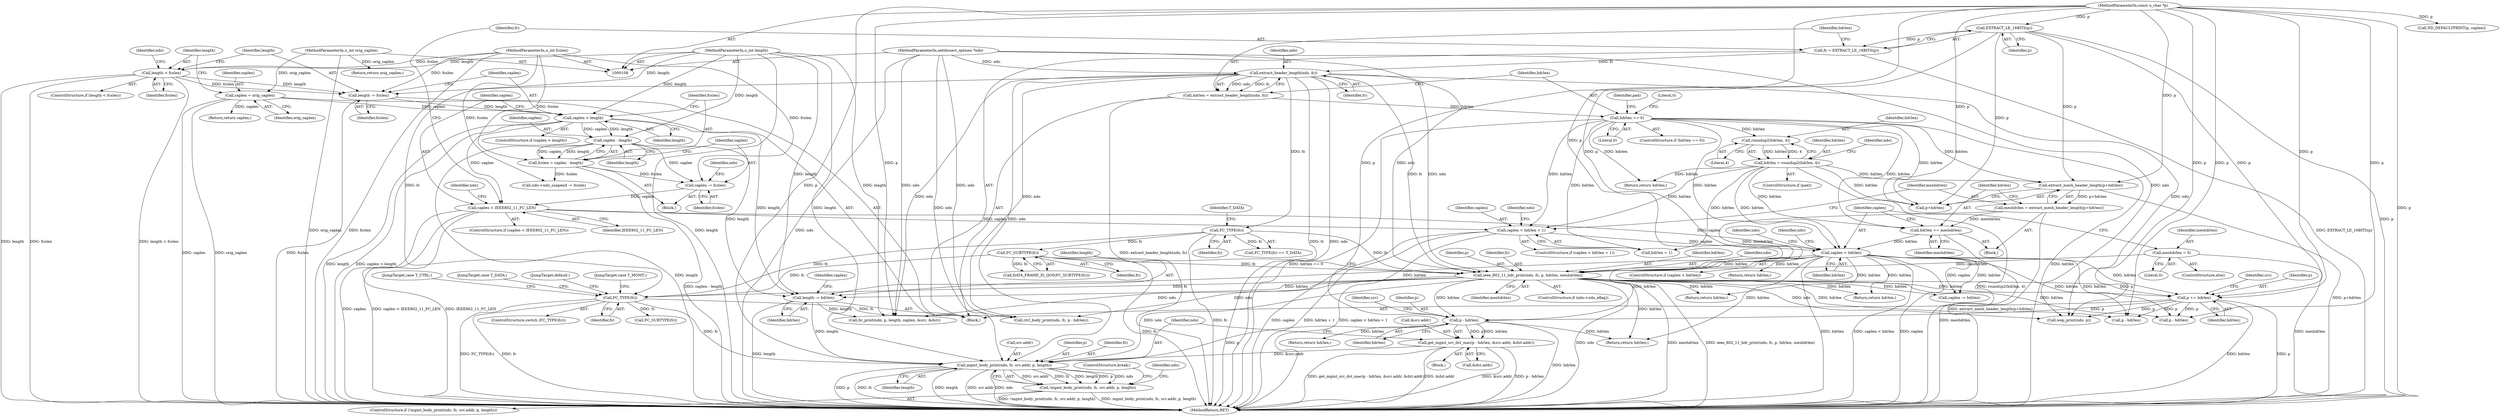 digraph "0_tcpdump_4846b3c5d0a850e860baf4f07340495d29837d09@pointer" {
"1000299" [label="(Call,mgmt_body_print(ndo, fc, src.addr, p, length))"];
"1000179" [label="(Call,extract_header_length(ndo, fc))"];
"1000109" [label="(MethodParameterIn,netdissect_options *ndo)"];
"1000173" [label="(Call,fc = EXTRACT_LE_16BITS(p))"];
"1000175" [label="(Call,EXTRACT_LE_16BITS(p))"];
"1000110" [label="(MethodParameterIn,const u_char *p)"];
"1000255" [label="(Call,ieee_802_11_hdr_print(ndo, fc, p, hdrlen, meshdrlen))"];
"1000207" [label="(Call,FC_SUBTYPE(fc))"];
"1000203" [label="(Call,FC_TYPE(fc))"];
"1000239" [label="(Call,caplen < hdrlen)"];
"1000211" [label="(Call,caplen < hdrlen + 1)"];
"1000161" [label="(Call,caplen < IEEE802_11_FC_LEN)"];
"1000143" [label="(Call,caplen > length)"];
"1000123" [label="(Call,caplen = orig_caplen)"];
"1000112" [label="(MethodParameterIn,u_int orig_caplen)"];
"1000139" [label="(Call,length -= fcslen)"];
"1000127" [label="(Call,length < fcslen)"];
"1000111" [label="(MethodParameterIn,u_int length)"];
"1000114" [label="(MethodParameterIn,u_int fcslen)"];
"1000152" [label="(Call,caplen -= fcslen)"];
"1000147" [label="(Call,fcslen = caplen - length)"];
"1000149" [label="(Call,caplen - length)"];
"1000183" [label="(Call,hdrlen == 0)"];
"1000177" [label="(Call,hdrlen = extract_header_length(ndo, fc))"];
"1000191" [label="(Call,hdrlen = roundup2(hdrlen, 4))"];
"1000193" [label="(Call,roundup2(hdrlen, 4))"];
"1000231" [label="(Call,hdrlen += meshdrlen)"];
"1000225" [label="(Call,meshdrlen = extract_mesh_header_length(p+hdrlen))"];
"1000227" [label="(Call,extract_mesh_header_length(p+hdrlen))"];
"1000235" [label="(Call,meshdrlen = 0)"];
"1000281" [label="(Call,FC_TYPE(fc))"];
"1000285" [label="(Call,get_mgmt_src_dst_mac(p - hdrlen, &src.addr, &dst.addr))"];
"1000286" [label="(Call,p - hdrlen)"];
"1000267" [label="(Call,p += hdrlen)"];
"1000261" [label="(Call,length -= hdrlen)"];
"1000298" [label="(Call,!mgmt_body_print(ndo, fc, src.addr, p, length))"];
"1000219" [label="(Identifier,ndo)"];
"1000263" [label="(Identifier,hdrlen)"];
"1000150" [label="(Identifier,caplen)"];
"1000249" [label="(Return,return hdrlen;)"];
"1000163" [label="(Identifier,IEEE802_11_FC_LEN)"];
"1000245" [label="(Identifier,ndo)"];
"1000191" [label="(Call,hdrlen = roundup2(hdrlen, 4))"];
"1000272" [label="(Identifier,src)"];
"1000161" [label="(Call,caplen < IEEE802_11_FC_LEN)"];
"1000257" [label="(Identifier,fc)"];
"1000320" [label="(Call,ctrl_body_print(ndo, fc, p - hdrlen))"];
"1000213" [label="(Call,hdrlen + 1)"];
"1000280" [label="(ControlStructure,switch (FC_TYPE(fc)))"];
"1000176" [label="(Identifier,p)"];
"1000199" [label="(Identifier,ndo)"];
"1000232" [label="(Identifier,hdrlen)"];
"1000179" [label="(Call,extract_header_length(ndo, fc))"];
"1000297" [label="(ControlStructure,if (!mgmt_body_print(ndo, fc, src.addr, p, length)))"];
"1000192" [label="(Identifier,hdrlen)"];
"1000125" [label="(Identifier,orig_caplen)"];
"1000291" [label="(Identifier,src)"];
"1000143" [label="(Call,caplen > length)"];
"1000281" [label="(Call,FC_TYPE(fc))"];
"1000154" [label="(Identifier,fcslen)"];
"1000239" [label="(Call,caplen < hdrlen)"];
"1000282" [label="(Identifier,fc)"];
"1000369" [label="(Call,p - hdrlen)"];
"1000147" [label="(Call,fcslen = caplen - length)"];
"1000183" [label="(Call,hdrlen == 0)"];
"1000212" [label="(Identifier,caplen)"];
"1000228" [label="(Call,p+hdrlen)"];
"1000306" [label="(Identifier,length)"];
"1000123" [label="(Call,caplen = orig_caplen)"];
"1000293" [label="(Call,&dst.addr)"];
"1000185" [label="(Literal,0)"];
"1000300" [label="(Identifier,ndo)"];
"1000382" [label="(Call,llc_print(ndo, p, length, caplen, &src, &dst))"];
"1000288" [label="(Identifier,hdrlen)"];
"1000261" [label="(Call,length -= hdrlen)"];
"1000142" [label="(ControlStructure,if (caplen > length))"];
"1000127" [label="(Call,length < fcslen)"];
"1000177" [label="(Call,hdrlen = extract_header_length(ndo, fc))"];
"1000286" [label="(Call,p - hdrlen)"];
"1000203" [label="(Call,FC_TYPE(fc))"];
"1000211" [label="(Call,caplen < hdrlen + 1)"];
"1000148" [label="(Identifier,fcslen)"];
"1000339" [label="(Call,FC_SUBTYPE(fc))"];
"1000236" [label="(Identifier,meshdrlen)"];
"1000140" [label="(Identifier,length)"];
"1000283" [label="(Block,)"];
"1000299" [label="(Call,mgmt_body_print(ndo, fc, src.addr, p, length))"];
"1000167" [label="(Identifier,ndo)"];
"1000205" [label="(Identifier,T_DATA)"];
"1000174" [label="(Identifier,fc)"];
"1000412" [label="(JumpTarget,default:)"];
"1000149" [label="(Call,caplen - length)"];
"1000363" [label="(Return,return hdrlen;)"];
"1000323" [label="(Call,p - hdrlen)"];
"1000260" [label="(Identifier,meshdrlen)"];
"1000184" [label="(Identifier,hdrlen)"];
"1000190" [label="(Identifier,pad)"];
"1000182" [label="(ControlStructure,if (hdrlen == 0))"];
"1000141" [label="(Identifier,fcslen)"];
"1000233" [label="(Identifier,meshdrlen)"];
"1000284" [label="(JumpTarget,case T_MGMT:)"];
"1000151" [label="(Identifier,length)"];
"1000287" [label="(Identifier,p)"];
"1000126" [label="(ControlStructure,if (length < fcslen))"];
"1000259" [label="(Identifier,hdrlen)"];
"1000139" [label="(Call,length -= fcslen)"];
"1000207" [label="(Call,FC_SUBTYPE(fc))"];
"1000235" [label="(Call,meshdrlen = 0)"];
"1000237" [label="(Literal,0)"];
"1000267" [label="(Call,p += hdrlen)"];
"1000298" [label="(Call,!mgmt_body_print(ndo, fc, src.addr, p, length))"];
"1000231" [label="(Call,hdrlen += meshdrlen)"];
"1000251" [label="(ControlStructure,if (ndo->ndo_eflag))"];
"1000160" [label="(ControlStructure,if (caplen < IEEE802_11_FC_LEN))"];
"1000240" [label="(Identifier,caplen)"];
"1000268" [label="(Identifier,p)"];
"1000157" [label="(Identifier,ndo)"];
"1000401" [label="(Call,ND_DEFAULTPRINT(p, caplen))"];
"1000129" [label="(Identifier,fcslen)"];
"1000128" [label="(Identifier,length)"];
"1000302" [label="(Call,src.addr)"];
"1000111" [label="(MethodParameterIn,u_int length)"];
"1000225" [label="(Call,meshdrlen = extract_mesh_header_length(p+hdrlen))"];
"1000115" [label="(Block,)"];
"1000317" [label="(JumpTarget,case T_CTRL:)"];
"1000189" [label="(ControlStructure,if (pad))"];
"1000109" [label="(MethodParameterIn,netdissect_options *ndo)"];
"1000256" [label="(Identifier,ndo)"];
"1000209" [label="(Block,)"];
"1000188" [label="(Literal,0)"];
"1000181" [label="(Identifier,fc)"];
"1000314" [label="(Return,return hdrlen;)"];
"1000264" [label="(Call,caplen -= hdrlen)"];
"1000206" [label="(Call,DATA_FRAME_IS_QOS(FC_SUBTYPE(fc)))"];
"1000310" [label="(Identifier,ndo)"];
"1000110" [label="(MethodParameterIn,const u_char *p)"];
"1000195" [label="(Literal,4)"];
"1000112" [label="(MethodParameterIn,u_int orig_caplen)"];
"1000153" [label="(Identifier,caplen)"];
"1000180" [label="(Identifier,ndo)"];
"1000223" [label="(Return,return hdrlen;)"];
"1000253" [label="(Identifier,ndo)"];
"1000144" [label="(Identifier,caplen)"];
"1000137" [label="(Return,return caplen;)"];
"1000234" [label="(ControlStructure,else)"];
"1000124" [label="(Identifier,caplen)"];
"1000202" [label="(Call,FC_TYPE(fc) == T_DATA)"];
"1000269" [label="(Identifier,hdrlen)"];
"1000146" [label="(Block,)"];
"1000265" [label="(Identifier,caplen)"];
"1000175" [label="(Call,EXTRACT_LE_16BITS(p))"];
"1000162" [label="(Identifier,caplen)"];
"1000155" [label="(Call,ndo->ndo_snapend -= fcslen)"];
"1000194" [label="(Identifier,hdrlen)"];
"1000416" [label="(MethodReturn,RET)"];
"1000204" [label="(Identifier,fc)"];
"1000262" [label="(Identifier,length)"];
"1000210" [label="(ControlStructure,if (caplen < hdrlen + 1))"];
"1000258" [label="(Identifier,p)"];
"1000133" [label="(Identifier,ndo)"];
"1000305" [label="(Identifier,p)"];
"1000289" [label="(Call,&src.addr)"];
"1000178" [label="(Identifier,hdrlen)"];
"1000341" [label="(Return,return hdrlen;)"];
"1000173" [label="(Call,fc = EXTRACT_LE_16BITS(p))"];
"1000301" [label="(Identifier,fc)"];
"1000241" [label="(Identifier,hdrlen)"];
"1000208" [label="(Identifier,fc)"];
"1000114" [label="(MethodParameterIn,u_int fcslen)"];
"1000238" [label="(ControlStructure,if (caplen < hdrlen))"];
"1000227" [label="(Call,extract_mesh_header_length(p+hdrlen))"];
"1000145" [label="(Identifier,length)"];
"1000193" [label="(Call,roundup2(hdrlen, 4))"];
"1000285" [label="(Call,get_mgmt_src_dst_mac(p - hdrlen, &src.addr, &dst.addr))"];
"1000414" [label="(Return,return hdrlen;)"];
"1000152" [label="(Call,caplen -= fcslen)"];
"1000316" [label="(ControlStructure,break;)"];
"1000353" [label="(Call,wep_print(ndo, p))"];
"1000336" [label="(JumpTarget,case T_DATA:)"];
"1000226" [label="(Identifier,meshdrlen)"];
"1000171" [label="(Return,return orig_caplen;)"];
"1000255" [label="(Call,ieee_802_11_hdr_print(ndo, fc, p, hdrlen, meshdrlen))"];
"1000299" -> "1000298"  [label="AST: "];
"1000299" -> "1000306"  [label="CFG: "];
"1000300" -> "1000299"  [label="AST: "];
"1000301" -> "1000299"  [label="AST: "];
"1000302" -> "1000299"  [label="AST: "];
"1000305" -> "1000299"  [label="AST: "];
"1000306" -> "1000299"  [label="AST: "];
"1000298" -> "1000299"  [label="CFG: "];
"1000299" -> "1000416"  [label="DDG: p"];
"1000299" -> "1000416"  [label="DDG: fc"];
"1000299" -> "1000416"  [label="DDG: length"];
"1000299" -> "1000416"  [label="DDG: src.addr"];
"1000299" -> "1000416"  [label="DDG: ndo"];
"1000299" -> "1000298"  [label="DDG: src.addr"];
"1000299" -> "1000298"  [label="DDG: fc"];
"1000299" -> "1000298"  [label="DDG: length"];
"1000299" -> "1000298"  [label="DDG: p"];
"1000299" -> "1000298"  [label="DDG: ndo"];
"1000179" -> "1000299"  [label="DDG: ndo"];
"1000255" -> "1000299"  [label="DDG: ndo"];
"1000109" -> "1000299"  [label="DDG: ndo"];
"1000281" -> "1000299"  [label="DDG: fc"];
"1000285" -> "1000299"  [label="DDG: &src.addr"];
"1000286" -> "1000299"  [label="DDG: p"];
"1000110" -> "1000299"  [label="DDG: p"];
"1000261" -> "1000299"  [label="DDG: length"];
"1000111" -> "1000299"  [label="DDG: length"];
"1000179" -> "1000177"  [label="AST: "];
"1000179" -> "1000181"  [label="CFG: "];
"1000180" -> "1000179"  [label="AST: "];
"1000181" -> "1000179"  [label="AST: "];
"1000177" -> "1000179"  [label="CFG: "];
"1000179" -> "1000416"  [label="DDG: fc"];
"1000179" -> "1000416"  [label="DDG: ndo"];
"1000179" -> "1000177"  [label="DDG: ndo"];
"1000179" -> "1000177"  [label="DDG: fc"];
"1000109" -> "1000179"  [label="DDG: ndo"];
"1000173" -> "1000179"  [label="DDG: fc"];
"1000179" -> "1000203"  [label="DDG: fc"];
"1000179" -> "1000255"  [label="DDG: ndo"];
"1000179" -> "1000255"  [label="DDG: fc"];
"1000179" -> "1000281"  [label="DDG: fc"];
"1000179" -> "1000320"  [label="DDG: ndo"];
"1000179" -> "1000353"  [label="DDG: ndo"];
"1000179" -> "1000382"  [label="DDG: ndo"];
"1000109" -> "1000108"  [label="AST: "];
"1000109" -> "1000416"  [label="DDG: ndo"];
"1000109" -> "1000255"  [label="DDG: ndo"];
"1000109" -> "1000320"  [label="DDG: ndo"];
"1000109" -> "1000353"  [label="DDG: ndo"];
"1000109" -> "1000382"  [label="DDG: ndo"];
"1000173" -> "1000115"  [label="AST: "];
"1000173" -> "1000175"  [label="CFG: "];
"1000174" -> "1000173"  [label="AST: "];
"1000175" -> "1000173"  [label="AST: "];
"1000178" -> "1000173"  [label="CFG: "];
"1000173" -> "1000416"  [label="DDG: EXTRACT_LE_16BITS(p)"];
"1000175" -> "1000173"  [label="DDG: p"];
"1000175" -> "1000176"  [label="CFG: "];
"1000176" -> "1000175"  [label="AST: "];
"1000175" -> "1000416"  [label="DDG: p"];
"1000110" -> "1000175"  [label="DDG: p"];
"1000175" -> "1000227"  [label="DDG: p"];
"1000175" -> "1000228"  [label="DDG: p"];
"1000175" -> "1000255"  [label="DDG: p"];
"1000175" -> "1000267"  [label="DDG: p"];
"1000110" -> "1000108"  [label="AST: "];
"1000110" -> "1000416"  [label="DDG: p"];
"1000110" -> "1000227"  [label="DDG: p"];
"1000110" -> "1000228"  [label="DDG: p"];
"1000110" -> "1000255"  [label="DDG: p"];
"1000110" -> "1000267"  [label="DDG: p"];
"1000110" -> "1000286"  [label="DDG: p"];
"1000110" -> "1000323"  [label="DDG: p"];
"1000110" -> "1000353"  [label="DDG: p"];
"1000110" -> "1000369"  [label="DDG: p"];
"1000110" -> "1000382"  [label="DDG: p"];
"1000110" -> "1000401"  [label="DDG: p"];
"1000255" -> "1000251"  [label="AST: "];
"1000255" -> "1000260"  [label="CFG: "];
"1000256" -> "1000255"  [label="AST: "];
"1000257" -> "1000255"  [label="AST: "];
"1000258" -> "1000255"  [label="AST: "];
"1000259" -> "1000255"  [label="AST: "];
"1000260" -> "1000255"  [label="AST: "];
"1000262" -> "1000255"  [label="CFG: "];
"1000255" -> "1000416"  [label="DDG: meshdrlen"];
"1000255" -> "1000416"  [label="DDG: ieee_802_11_hdr_print(ndo, fc, p, hdrlen, meshdrlen)"];
"1000255" -> "1000416"  [label="DDG: ndo"];
"1000207" -> "1000255"  [label="DDG: fc"];
"1000203" -> "1000255"  [label="DDG: fc"];
"1000239" -> "1000255"  [label="DDG: hdrlen"];
"1000235" -> "1000255"  [label="DDG: meshdrlen"];
"1000225" -> "1000255"  [label="DDG: meshdrlen"];
"1000255" -> "1000261"  [label="DDG: hdrlen"];
"1000255" -> "1000264"  [label="DDG: hdrlen"];
"1000255" -> "1000267"  [label="DDG: hdrlen"];
"1000255" -> "1000267"  [label="DDG: p"];
"1000255" -> "1000281"  [label="DDG: fc"];
"1000255" -> "1000286"  [label="DDG: hdrlen"];
"1000255" -> "1000320"  [label="DDG: ndo"];
"1000255" -> "1000323"  [label="DDG: hdrlen"];
"1000255" -> "1000341"  [label="DDG: hdrlen"];
"1000255" -> "1000353"  [label="DDG: ndo"];
"1000255" -> "1000363"  [label="DDG: hdrlen"];
"1000255" -> "1000369"  [label="DDG: hdrlen"];
"1000255" -> "1000382"  [label="DDG: ndo"];
"1000255" -> "1000414"  [label="DDG: hdrlen"];
"1000207" -> "1000206"  [label="AST: "];
"1000207" -> "1000208"  [label="CFG: "];
"1000208" -> "1000207"  [label="AST: "];
"1000206" -> "1000207"  [label="CFG: "];
"1000207" -> "1000416"  [label="DDG: fc"];
"1000207" -> "1000206"  [label="DDG: fc"];
"1000203" -> "1000207"  [label="DDG: fc"];
"1000207" -> "1000281"  [label="DDG: fc"];
"1000203" -> "1000202"  [label="AST: "];
"1000203" -> "1000204"  [label="CFG: "];
"1000204" -> "1000203"  [label="AST: "];
"1000205" -> "1000203"  [label="CFG: "];
"1000203" -> "1000416"  [label="DDG: fc"];
"1000203" -> "1000202"  [label="DDG: fc"];
"1000203" -> "1000281"  [label="DDG: fc"];
"1000239" -> "1000238"  [label="AST: "];
"1000239" -> "1000241"  [label="CFG: "];
"1000240" -> "1000239"  [label="AST: "];
"1000241" -> "1000239"  [label="AST: "];
"1000245" -> "1000239"  [label="CFG: "];
"1000253" -> "1000239"  [label="CFG: "];
"1000239" -> "1000416"  [label="DDG: caplen < hdrlen"];
"1000239" -> "1000416"  [label="DDG: caplen"];
"1000239" -> "1000416"  [label="DDG: hdrlen"];
"1000211" -> "1000239"  [label="DDG: caplen"];
"1000161" -> "1000239"  [label="DDG: caplen"];
"1000183" -> "1000239"  [label="DDG: hdrlen"];
"1000231" -> "1000239"  [label="DDG: hdrlen"];
"1000191" -> "1000239"  [label="DDG: hdrlen"];
"1000239" -> "1000249"  [label="DDG: hdrlen"];
"1000239" -> "1000261"  [label="DDG: hdrlen"];
"1000239" -> "1000264"  [label="DDG: hdrlen"];
"1000239" -> "1000264"  [label="DDG: caplen"];
"1000239" -> "1000267"  [label="DDG: hdrlen"];
"1000239" -> "1000286"  [label="DDG: hdrlen"];
"1000239" -> "1000323"  [label="DDG: hdrlen"];
"1000239" -> "1000341"  [label="DDG: hdrlen"];
"1000239" -> "1000363"  [label="DDG: hdrlen"];
"1000239" -> "1000369"  [label="DDG: hdrlen"];
"1000239" -> "1000414"  [label="DDG: hdrlen"];
"1000211" -> "1000210"  [label="AST: "];
"1000211" -> "1000213"  [label="CFG: "];
"1000212" -> "1000211"  [label="AST: "];
"1000213" -> "1000211"  [label="AST: "];
"1000219" -> "1000211"  [label="CFG: "];
"1000226" -> "1000211"  [label="CFG: "];
"1000211" -> "1000416"  [label="DDG: caplen"];
"1000211" -> "1000416"  [label="DDG: hdrlen + 1"];
"1000211" -> "1000416"  [label="DDG: caplen < hdrlen + 1"];
"1000161" -> "1000211"  [label="DDG: caplen"];
"1000183" -> "1000211"  [label="DDG: hdrlen"];
"1000191" -> "1000211"  [label="DDG: hdrlen"];
"1000161" -> "1000160"  [label="AST: "];
"1000161" -> "1000163"  [label="CFG: "];
"1000162" -> "1000161"  [label="AST: "];
"1000163" -> "1000161"  [label="AST: "];
"1000167" -> "1000161"  [label="CFG: "];
"1000174" -> "1000161"  [label="CFG: "];
"1000161" -> "1000416"  [label="DDG: IEEE802_11_FC_LEN"];
"1000161" -> "1000416"  [label="DDG: caplen"];
"1000161" -> "1000416"  [label="DDG: caplen < IEEE802_11_FC_LEN"];
"1000143" -> "1000161"  [label="DDG: caplen"];
"1000152" -> "1000161"  [label="DDG: caplen"];
"1000143" -> "1000142"  [label="AST: "];
"1000143" -> "1000145"  [label="CFG: "];
"1000144" -> "1000143"  [label="AST: "];
"1000145" -> "1000143"  [label="AST: "];
"1000148" -> "1000143"  [label="CFG: "];
"1000162" -> "1000143"  [label="CFG: "];
"1000143" -> "1000416"  [label="DDG: caplen > length"];
"1000143" -> "1000416"  [label="DDG: length"];
"1000123" -> "1000143"  [label="DDG: caplen"];
"1000139" -> "1000143"  [label="DDG: length"];
"1000111" -> "1000143"  [label="DDG: length"];
"1000143" -> "1000149"  [label="DDG: caplen"];
"1000143" -> "1000149"  [label="DDG: length"];
"1000143" -> "1000261"  [label="DDG: length"];
"1000123" -> "1000115"  [label="AST: "];
"1000123" -> "1000125"  [label="CFG: "];
"1000124" -> "1000123"  [label="AST: "];
"1000125" -> "1000123"  [label="AST: "];
"1000128" -> "1000123"  [label="CFG: "];
"1000123" -> "1000416"  [label="DDG: orig_caplen"];
"1000123" -> "1000416"  [label="DDG: caplen"];
"1000112" -> "1000123"  [label="DDG: orig_caplen"];
"1000123" -> "1000137"  [label="DDG: caplen"];
"1000112" -> "1000108"  [label="AST: "];
"1000112" -> "1000416"  [label="DDG: orig_caplen"];
"1000112" -> "1000171"  [label="DDG: orig_caplen"];
"1000139" -> "1000115"  [label="AST: "];
"1000139" -> "1000141"  [label="CFG: "];
"1000140" -> "1000139"  [label="AST: "];
"1000141" -> "1000139"  [label="AST: "];
"1000144" -> "1000139"  [label="CFG: "];
"1000139" -> "1000416"  [label="DDG: fcslen"];
"1000127" -> "1000139"  [label="DDG: fcslen"];
"1000127" -> "1000139"  [label="DDG: length"];
"1000114" -> "1000139"  [label="DDG: fcslen"];
"1000111" -> "1000139"  [label="DDG: length"];
"1000127" -> "1000126"  [label="AST: "];
"1000127" -> "1000129"  [label="CFG: "];
"1000128" -> "1000127"  [label="AST: "];
"1000129" -> "1000127"  [label="AST: "];
"1000133" -> "1000127"  [label="CFG: "];
"1000140" -> "1000127"  [label="CFG: "];
"1000127" -> "1000416"  [label="DDG: fcslen"];
"1000127" -> "1000416"  [label="DDG: length < fcslen"];
"1000127" -> "1000416"  [label="DDG: length"];
"1000111" -> "1000127"  [label="DDG: length"];
"1000114" -> "1000127"  [label="DDG: fcslen"];
"1000111" -> "1000108"  [label="AST: "];
"1000111" -> "1000416"  [label="DDG: length"];
"1000111" -> "1000149"  [label="DDG: length"];
"1000111" -> "1000261"  [label="DDG: length"];
"1000111" -> "1000382"  [label="DDG: length"];
"1000114" -> "1000108"  [label="AST: "];
"1000114" -> "1000416"  [label="DDG: fcslen"];
"1000114" -> "1000147"  [label="DDG: fcslen"];
"1000114" -> "1000152"  [label="DDG: fcslen"];
"1000114" -> "1000155"  [label="DDG: fcslen"];
"1000152" -> "1000146"  [label="AST: "];
"1000152" -> "1000154"  [label="CFG: "];
"1000153" -> "1000152"  [label="AST: "];
"1000154" -> "1000152"  [label="AST: "];
"1000157" -> "1000152"  [label="CFG: "];
"1000147" -> "1000152"  [label="DDG: fcslen"];
"1000149" -> "1000152"  [label="DDG: caplen"];
"1000147" -> "1000146"  [label="AST: "];
"1000147" -> "1000149"  [label="CFG: "];
"1000148" -> "1000147"  [label="AST: "];
"1000149" -> "1000147"  [label="AST: "];
"1000153" -> "1000147"  [label="CFG: "];
"1000147" -> "1000416"  [label="DDG: caplen - length"];
"1000149" -> "1000147"  [label="DDG: caplen"];
"1000149" -> "1000147"  [label="DDG: length"];
"1000147" -> "1000155"  [label="DDG: fcslen"];
"1000149" -> "1000151"  [label="CFG: "];
"1000150" -> "1000149"  [label="AST: "];
"1000151" -> "1000149"  [label="AST: "];
"1000149" -> "1000416"  [label="DDG: length"];
"1000149" -> "1000261"  [label="DDG: length"];
"1000183" -> "1000182"  [label="AST: "];
"1000183" -> "1000185"  [label="CFG: "];
"1000184" -> "1000183"  [label="AST: "];
"1000185" -> "1000183"  [label="AST: "];
"1000188" -> "1000183"  [label="CFG: "];
"1000190" -> "1000183"  [label="CFG: "];
"1000183" -> "1000416"  [label="DDG: hdrlen"];
"1000183" -> "1000416"  [label="DDG: hdrlen == 0"];
"1000177" -> "1000183"  [label="DDG: hdrlen"];
"1000183" -> "1000193"  [label="DDG: hdrlen"];
"1000183" -> "1000213"  [label="DDG: hdrlen"];
"1000183" -> "1000223"  [label="DDG: hdrlen"];
"1000183" -> "1000227"  [label="DDG: hdrlen"];
"1000183" -> "1000228"  [label="DDG: hdrlen"];
"1000183" -> "1000231"  [label="DDG: hdrlen"];
"1000177" -> "1000115"  [label="AST: "];
"1000178" -> "1000177"  [label="AST: "];
"1000184" -> "1000177"  [label="CFG: "];
"1000177" -> "1000416"  [label="DDG: extract_header_length(ndo, fc)"];
"1000191" -> "1000189"  [label="AST: "];
"1000191" -> "1000193"  [label="CFG: "];
"1000192" -> "1000191"  [label="AST: "];
"1000193" -> "1000191"  [label="AST: "];
"1000199" -> "1000191"  [label="CFG: "];
"1000191" -> "1000416"  [label="DDG: roundup2(hdrlen, 4)"];
"1000193" -> "1000191"  [label="DDG: hdrlen"];
"1000193" -> "1000191"  [label="DDG: 4"];
"1000191" -> "1000213"  [label="DDG: hdrlen"];
"1000191" -> "1000223"  [label="DDG: hdrlen"];
"1000191" -> "1000227"  [label="DDG: hdrlen"];
"1000191" -> "1000228"  [label="DDG: hdrlen"];
"1000191" -> "1000231"  [label="DDG: hdrlen"];
"1000193" -> "1000195"  [label="CFG: "];
"1000194" -> "1000193"  [label="AST: "];
"1000195" -> "1000193"  [label="AST: "];
"1000231" -> "1000209"  [label="AST: "];
"1000231" -> "1000233"  [label="CFG: "];
"1000232" -> "1000231"  [label="AST: "];
"1000233" -> "1000231"  [label="AST: "];
"1000240" -> "1000231"  [label="CFG: "];
"1000231" -> "1000416"  [label="DDG: meshdrlen"];
"1000225" -> "1000231"  [label="DDG: meshdrlen"];
"1000225" -> "1000209"  [label="AST: "];
"1000225" -> "1000227"  [label="CFG: "];
"1000226" -> "1000225"  [label="AST: "];
"1000227" -> "1000225"  [label="AST: "];
"1000232" -> "1000225"  [label="CFG: "];
"1000225" -> "1000416"  [label="DDG: extract_mesh_header_length(p+hdrlen)"];
"1000227" -> "1000225"  [label="DDG: p+hdrlen"];
"1000227" -> "1000228"  [label="CFG: "];
"1000228" -> "1000227"  [label="AST: "];
"1000227" -> "1000416"  [label="DDG: p+hdrlen"];
"1000235" -> "1000234"  [label="AST: "];
"1000235" -> "1000237"  [label="CFG: "];
"1000236" -> "1000235"  [label="AST: "];
"1000237" -> "1000235"  [label="AST: "];
"1000240" -> "1000235"  [label="CFG: "];
"1000235" -> "1000416"  [label="DDG: meshdrlen"];
"1000281" -> "1000280"  [label="AST: "];
"1000281" -> "1000282"  [label="CFG: "];
"1000282" -> "1000281"  [label="AST: "];
"1000284" -> "1000281"  [label="CFG: "];
"1000317" -> "1000281"  [label="CFG: "];
"1000336" -> "1000281"  [label="CFG: "];
"1000412" -> "1000281"  [label="CFG: "];
"1000281" -> "1000416"  [label="DDG: fc"];
"1000281" -> "1000416"  [label="DDG: FC_TYPE(fc)"];
"1000281" -> "1000320"  [label="DDG: fc"];
"1000281" -> "1000339"  [label="DDG: fc"];
"1000285" -> "1000283"  [label="AST: "];
"1000285" -> "1000293"  [label="CFG: "];
"1000286" -> "1000285"  [label="AST: "];
"1000289" -> "1000285"  [label="AST: "];
"1000293" -> "1000285"  [label="AST: "];
"1000300" -> "1000285"  [label="CFG: "];
"1000285" -> "1000416"  [label="DDG: p - hdrlen"];
"1000285" -> "1000416"  [label="DDG: get_mgmt_src_dst_mac(p - hdrlen, &src.addr, &dst.addr)"];
"1000285" -> "1000416"  [label="DDG: &dst.addr"];
"1000285" -> "1000416"  [label="DDG: &src.addr"];
"1000286" -> "1000285"  [label="DDG: p"];
"1000286" -> "1000285"  [label="DDG: hdrlen"];
"1000286" -> "1000288"  [label="CFG: "];
"1000287" -> "1000286"  [label="AST: "];
"1000288" -> "1000286"  [label="AST: "];
"1000291" -> "1000286"  [label="CFG: "];
"1000286" -> "1000416"  [label="DDG: hdrlen"];
"1000267" -> "1000286"  [label="DDG: p"];
"1000286" -> "1000314"  [label="DDG: hdrlen"];
"1000286" -> "1000414"  [label="DDG: hdrlen"];
"1000267" -> "1000115"  [label="AST: "];
"1000267" -> "1000269"  [label="CFG: "];
"1000268" -> "1000267"  [label="AST: "];
"1000269" -> "1000267"  [label="AST: "];
"1000272" -> "1000267"  [label="CFG: "];
"1000267" -> "1000416"  [label="DDG: hdrlen"];
"1000267" -> "1000416"  [label="DDG: p"];
"1000267" -> "1000323"  [label="DDG: p"];
"1000267" -> "1000353"  [label="DDG: p"];
"1000267" -> "1000369"  [label="DDG: p"];
"1000261" -> "1000115"  [label="AST: "];
"1000261" -> "1000263"  [label="CFG: "];
"1000262" -> "1000261"  [label="AST: "];
"1000263" -> "1000261"  [label="AST: "];
"1000265" -> "1000261"  [label="CFG: "];
"1000261" -> "1000416"  [label="DDG: length"];
"1000261" -> "1000382"  [label="DDG: length"];
"1000298" -> "1000297"  [label="AST: "];
"1000310" -> "1000298"  [label="CFG: "];
"1000316" -> "1000298"  [label="CFG: "];
"1000298" -> "1000416"  [label="DDG: !mgmt_body_print(ndo, fc, src.addr, p, length)"];
"1000298" -> "1000416"  [label="DDG: mgmt_body_print(ndo, fc, src.addr, p, length)"];
}
